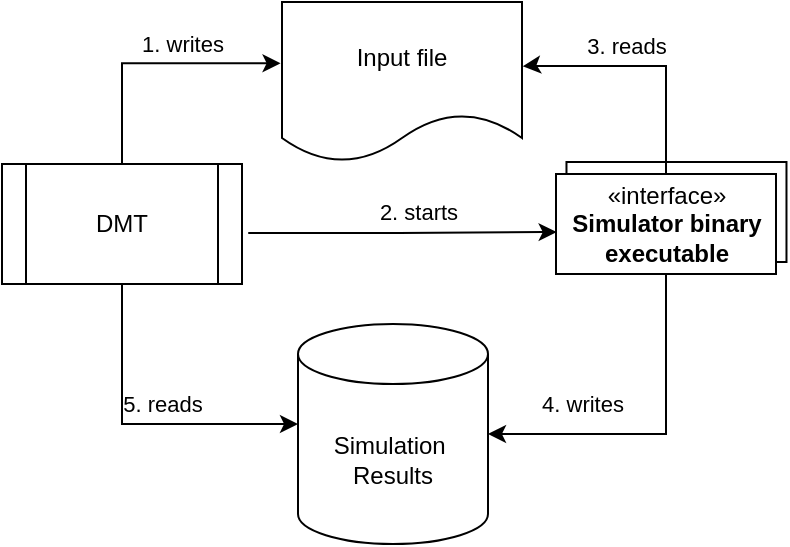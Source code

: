 <mxfile version="15.7.3" type="device"><diagram id="kgpKYQtTHZ0yAKxKKP6v" name="Page-1"><mxGraphModel dx="795" dy="488" grid="1" gridSize="10" guides="1" tooltips="1" connect="1" arrows="1" fold="1" page="1" pageScale="1" pageWidth="850" pageHeight="1100" math="0" shadow="0"><root><mxCell id="0"/><mxCell id="1" parent="0"/><mxCell id="DODeGYC2WC5E-SaAVjb0-1" value="«interface»&lt;br&gt;&lt;b&gt;Simulator binary&lt;br&gt;executable&lt;br&gt;&lt;/b&gt;" style="html=1;" parent="1" vertex="1"><mxGeometry x="512.24" y="279" width="110" height="50" as="geometry"/></mxCell><mxCell id="DODeGYC2WC5E-SaAVjb0-3" value="«interface»&lt;br&gt;&lt;b&gt;Simulator binary&lt;br&gt;executable&lt;br&gt;&lt;/b&gt;" style="html=1;" parent="1" vertex="1"><mxGeometry x="507" y="285" width="110" height="50" as="geometry"/></mxCell><mxCell id="DODeGYC2WC5E-SaAVjb0-4" value="DMT" style="shape=process;whiteSpace=wrap;html=1;backgroundOutline=1;" parent="1" vertex="1"><mxGeometry x="230" y="280" width="120" height="60" as="geometry"/></mxCell><mxCell id="DODeGYC2WC5E-SaAVjb0-6" value="Input file" style="shape=document;whiteSpace=wrap;html=1;boundedLbl=1;" parent="1" vertex="1"><mxGeometry x="370" y="199" width="120" height="80" as="geometry"/></mxCell><mxCell id="DODeGYC2WC5E-SaAVjb0-7" value="" style="endArrow=classic;html=1;rounded=0;edgeStyle=orthogonalEdgeStyle;exitX=0.5;exitY=0;exitDx=0;exitDy=0;entryX=-0.006;entryY=0.383;entryDx=0;entryDy=0;entryPerimeter=0;" parent="1" source="DODeGYC2WC5E-SaAVjb0-4" target="DODeGYC2WC5E-SaAVjb0-6" edge="1"><mxGeometry width="50" height="50" relative="1" as="geometry"><mxPoint x="350" y="410" as="sourcePoint"/><mxPoint x="400" y="360" as="targetPoint"/></mxGeometry></mxCell><mxCell id="DODeGYC2WC5E-SaAVjb0-20" value="1. writes" style="edgeLabel;html=1;align=center;verticalAlign=middle;resizable=0;points=[];labelBackgroundColor=none;" parent="DODeGYC2WC5E-SaAVjb0-7" vertex="1" connectable="0"><mxGeometry x="0.119" y="-12" relative="1" as="geometry"><mxPoint x="8" y="-22" as="offset"/></mxGeometry></mxCell><mxCell id="DODeGYC2WC5E-SaAVjb0-11" value="Simulation&amp;nbsp;&lt;br&gt;Results" style="shape=cylinder3;whiteSpace=wrap;html=1;boundedLbl=1;backgroundOutline=1;size=15;gradientDirection=radial;gradientColor=#C7C7C7;fillColor=none;" parent="1" vertex="1"><mxGeometry x="378" y="360" width="95" height="110" as="geometry"/></mxCell><mxCell id="DODeGYC2WC5E-SaAVjb0-12" value="" style="endArrow=classic;html=1;rounded=0;edgeStyle=orthogonalEdgeStyle;exitX=0.5;exitY=1;exitDx=0;exitDy=0;entryX=1;entryY=0.5;entryDx=0;entryDy=0;entryPerimeter=0;" parent="1" source="DODeGYC2WC5E-SaAVjb0-3" target="DODeGYC2WC5E-SaAVjb0-11" edge="1"><mxGeometry width="50" height="50" relative="1" as="geometry"><mxPoint x="501.68" y="237.8" as="sourcePoint"/><mxPoint x="569.25" y="295.45" as="targetPoint"/></mxGeometry></mxCell><mxCell id="DODeGYC2WC5E-SaAVjb0-21" value="4. writes" style="edgeLabel;html=1;align=center;verticalAlign=middle;resizable=0;points=[];" parent="DODeGYC2WC5E-SaAVjb0-12" vertex="1" connectable="0"><mxGeometry x="0.288" y="-19" relative="1" as="geometry"><mxPoint x="-13" y="4" as="offset"/></mxGeometry></mxCell><mxCell id="DODeGYC2WC5E-SaAVjb0-15" value="" style="endArrow=classic;html=1;rounded=0;edgeStyle=orthogonalEdgeStyle;exitX=0.5;exitY=1;exitDx=0;exitDy=0;" parent="1" source="DODeGYC2WC5E-SaAVjb0-4" target="DODeGYC2WC5E-SaAVjb0-11" edge="1"><mxGeometry width="50" height="50" relative="1" as="geometry"><mxPoint x="350" y="410" as="sourcePoint"/><mxPoint x="400" y="360" as="targetPoint"/><Array as="points"><mxPoint x="290" y="410"/></Array></mxGeometry></mxCell><mxCell id="DODeGYC2WC5E-SaAVjb0-16" value="5. reads" style="edgeLabel;html=1;align=center;verticalAlign=middle;resizable=0;points=[];" parent="DODeGYC2WC5E-SaAVjb0-15" vertex="1" connectable="0"><mxGeometry x="-0.371" y="20" relative="1" as="geometry"><mxPoint y="10" as="offset"/></mxGeometry></mxCell><mxCell id="DODeGYC2WC5E-SaAVjb0-17" value="" style="endArrow=classic;html=1;rounded=0;edgeStyle=orthogonalEdgeStyle;entryX=0.003;entryY=0.58;entryDx=0;entryDy=0;entryPerimeter=0;exitX=1.026;exitY=0.575;exitDx=0;exitDy=0;exitPerimeter=0;" parent="1" source="DODeGYC2WC5E-SaAVjb0-4" target="DODeGYC2WC5E-SaAVjb0-3" edge="1"><mxGeometry width="50" height="50" relative="1" as="geometry"><mxPoint x="360" y="314" as="sourcePoint"/><mxPoint x="410" y="300" as="targetPoint"/></mxGeometry></mxCell><mxCell id="DODeGYC2WC5E-SaAVjb0-18" value="2. starts" style="edgeLabel;html=1;align=center;verticalAlign=middle;resizable=0;points=[];labelBackgroundColor=none;" parent="DODeGYC2WC5E-SaAVjb0-17" vertex="1" connectable="0"><mxGeometry x="0.096" y="-1" relative="1" as="geometry"><mxPoint y="-11" as="offset"/></mxGeometry></mxCell><mxCell id="DODeGYC2WC5E-SaAVjb0-23" value="" style="endArrow=classic;html=1;rounded=0;edgeStyle=orthogonalEdgeStyle;entryX=1.003;entryY=0.402;entryDx=0;entryDy=0;entryPerimeter=0;exitX=0.5;exitY=0;exitDx=0;exitDy=0;" parent="1" source="DODeGYC2WC5E-SaAVjb0-3" target="DODeGYC2WC5E-SaAVjb0-6" edge="1"><mxGeometry width="50" height="50" relative="1" as="geometry"><mxPoint x="530" y="240" as="sourcePoint"/><mxPoint x="388" y="420.0" as="targetPoint"/><Array as="points"><mxPoint x="562" y="231"/><mxPoint x="492" y="231"/></Array></mxGeometry></mxCell><mxCell id="DODeGYC2WC5E-SaAVjb0-24" value="3. reads" style="edgeLabel;html=1;align=center;verticalAlign=middle;resizable=0;points=[];" parent="DODeGYC2WC5E-SaAVjb0-23" vertex="1" connectable="0"><mxGeometry x="-0.371" y="20" relative="1" as="geometry"><mxPoint y="-25" as="offset"/></mxGeometry></mxCell></root></mxGraphModel></diagram></mxfile>